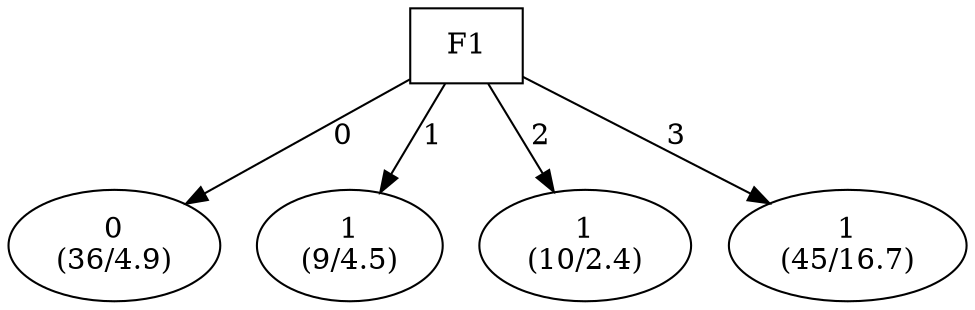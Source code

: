 digraph YaDT {
n0 [ shape=box, label="F1\n"]
n0 -> n1 [label="0"]
n1 [ shape=ellipse, label="0\n(36/4.9)"]
n0 -> n2 [label="1"]
n2 [ shape=ellipse, label="1\n(9/4.5)"]
n0 -> n3 [label="2"]
n3 [ shape=ellipse, label="1\n(10/2.4)"]
n0 -> n4 [label="3"]
n4 [ shape=ellipse, label="1\n(45/16.7)"]
}
